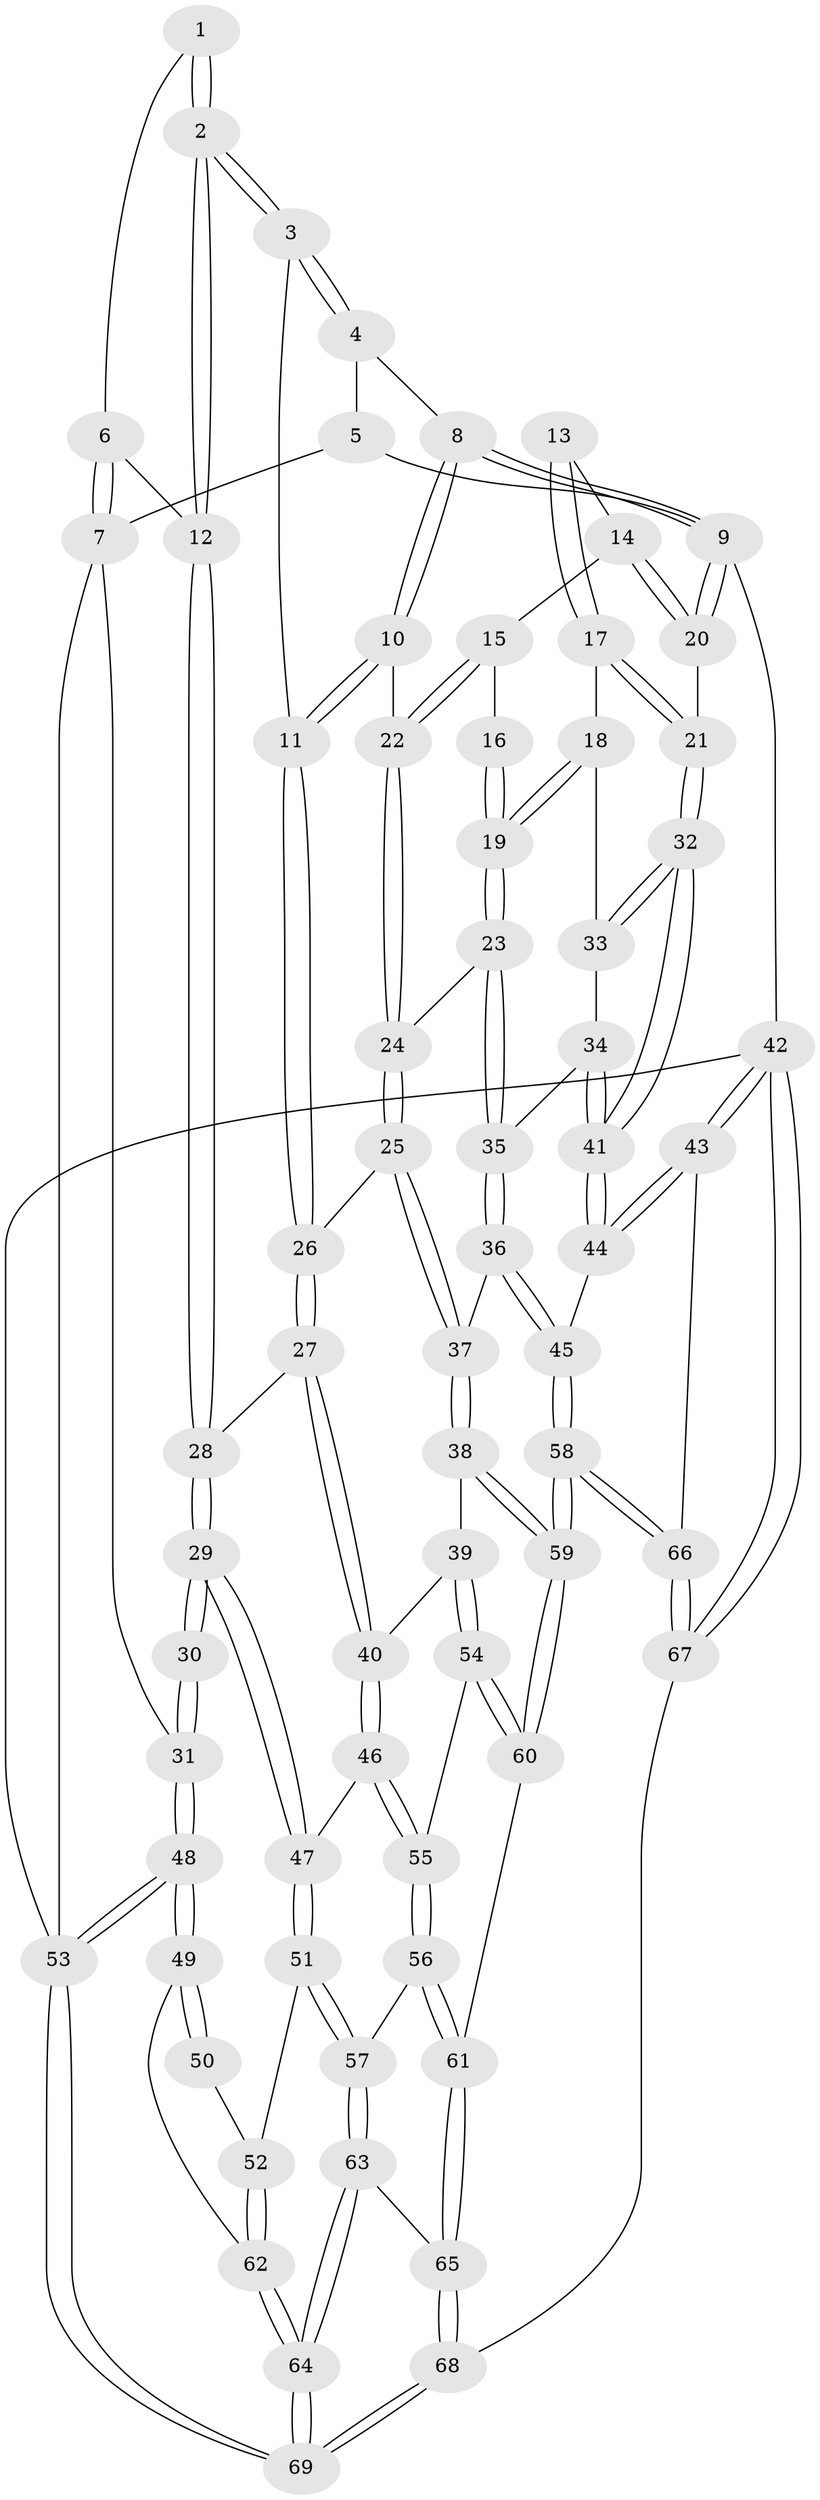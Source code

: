 // coarse degree distribution, {3: 0.15, 4: 0.475, 5: 0.25, 6: 0.1, 2: 0.025}
// Generated by graph-tools (version 1.1) at 2025/42/03/06/25 10:42:27]
// undirected, 69 vertices, 169 edges
graph export_dot {
graph [start="1"]
  node [color=gray90,style=filled];
  1 [pos="+0.13898767864819048+0"];
  2 [pos="+0.33888195176039076+0.21839047242624274"];
  3 [pos="+0.428097984096114+0.17462883727492684"];
  4 [pos="+0.4982967253877347+0"];
  5 [pos="+0.08633632285745456+0"];
  6 [pos="+0.09076215009308329+0.20136688586412044"];
  7 [pos="+0+0.3401608167124446"];
  8 [pos="+0.8274156700301789+0"];
  9 [pos="+1+0"];
  10 [pos="+0.7670378451707847+0.1890532417661202"];
  11 [pos="+0.5611136965678473+0.2490600445244077"];
  12 [pos="+0.33253247591106677+0.22497626440862473"];
  13 [pos="+0.9258619413178059+0.3225653554994607"];
  14 [pos="+1+0.22174509842234688"];
  15 [pos="+0.7910161408288069+0.20568832368403953"];
  16 [pos="+0.900693831968135+0.30796169274839724"];
  17 [pos="+0.9362426205154611+0.33843541923558773"];
  18 [pos="+0.923315284397539+0.41886622376633204"];
  19 [pos="+0.8409040116066915+0.4500180815586229"];
  20 [pos="+1+0.17244977962640193"];
  21 [pos="+1+0.3040801198069033"];
  22 [pos="+0.7748504339454714+0.1996608485607525"];
  23 [pos="+0.8310278855802444+0.4548399208877795"];
  24 [pos="+0.7790579767859391+0.41834633399357307"];
  25 [pos="+0.6535954154871036+0.4600313562975397"];
  26 [pos="+0.5708853823985323+0.36428899633405254"];
  27 [pos="+0.40252019113391846+0.49440263803822715"];
  28 [pos="+0.2875507746948073+0.4805045693746488"];
  29 [pos="+0.2819693264176701+0.485158829669699"];
  30 [pos="+0.2808337539108435+0.485499807908381"];
  31 [pos="+0+0.42444345973534525"];
  32 [pos="+1+0.36059698532759615"];
  33 [pos="+0.9324705068885693+0.42102952032129337"];
  34 [pos="+0.9954889680882546+0.5181970666650081"];
  35 [pos="+0.8534886558928554+0.5575738990924654"];
  36 [pos="+0.843965727111736+0.6142012528186066"];
  37 [pos="+0.6281254882202791+0.5445151738024745"];
  38 [pos="+0.5732570732562868+0.6083849578414298"];
  39 [pos="+0.56295924952659+0.6050546780400823"];
  40 [pos="+0.547331199915869+0.5959473803484875"];
  41 [pos="+1+0.5698445525663445"];
  42 [pos="+1+1"];
  43 [pos="+1+0.9770860570443455"];
  44 [pos="+1+0.7327634233584639"];
  45 [pos="+0.8672436596402404+0.729956195936316"];
  46 [pos="+0.361928540613733+0.6676504328285994"];
  47 [pos="+0.34886861988067974+0.6522308395653973"];
  48 [pos="+0+0.6913095217502205"];
  49 [pos="+0.0562103964603238+0.7692737504109075"];
  50 [pos="+0.27890918897305406+0.48942214614880736"];
  51 [pos="+0.24750108881576235+0.761023798395035"];
  52 [pos="+0.21982211375425023+0.7490108128127384"];
  53 [pos="+0+1"];
  54 [pos="+0.3942815705218792+0.7100692621653172"];
  55 [pos="+0.3874193403411004+0.7080396703762716"];
  56 [pos="+0.3352446101712763+0.7838222949672927"];
  57 [pos="+0.27524458299327104+0.7871687582031933"];
  58 [pos="+0.6856980004228759+0.8984255466983191"];
  59 [pos="+0.6461993576488608+0.8385425518587234"];
  60 [pos="+0.457390088248048+0.7632681975507708"];
  61 [pos="+0.3697026131683566+0.8259481548317301"];
  62 [pos="+0.061381535717753656+0.7728858417793751"];
  63 [pos="+0.2649103928109033+0.8723744377122948"];
  64 [pos="+0.1507430717950994+0.9547740326905039"];
  65 [pos="+0.39676740813266476+0.9204061241665589"];
  66 [pos="+0.6847298530924693+0.9053642655981875"];
  67 [pos="+0.622746447390377+1"];
  68 [pos="+0.5784274912620605+1"];
  69 [pos="+0.1507791341144135+1"];
  1 -- 2;
  1 -- 2;
  1 -- 6;
  2 -- 3;
  2 -- 3;
  2 -- 12;
  2 -- 12;
  3 -- 4;
  3 -- 4;
  3 -- 11;
  4 -- 5;
  4 -- 8;
  5 -- 7;
  5 -- 9;
  6 -- 7;
  6 -- 7;
  6 -- 12;
  7 -- 31;
  7 -- 53;
  8 -- 9;
  8 -- 9;
  8 -- 10;
  8 -- 10;
  9 -- 20;
  9 -- 20;
  9 -- 42;
  10 -- 11;
  10 -- 11;
  10 -- 22;
  11 -- 26;
  11 -- 26;
  12 -- 28;
  12 -- 28;
  13 -- 14;
  13 -- 17;
  13 -- 17;
  14 -- 15;
  14 -- 20;
  14 -- 20;
  15 -- 16;
  15 -- 22;
  15 -- 22;
  16 -- 19;
  16 -- 19;
  17 -- 18;
  17 -- 21;
  17 -- 21;
  18 -- 19;
  18 -- 19;
  18 -- 33;
  19 -- 23;
  19 -- 23;
  20 -- 21;
  21 -- 32;
  21 -- 32;
  22 -- 24;
  22 -- 24;
  23 -- 24;
  23 -- 35;
  23 -- 35;
  24 -- 25;
  24 -- 25;
  25 -- 26;
  25 -- 37;
  25 -- 37;
  26 -- 27;
  26 -- 27;
  27 -- 28;
  27 -- 40;
  27 -- 40;
  28 -- 29;
  28 -- 29;
  29 -- 30;
  29 -- 30;
  29 -- 47;
  29 -- 47;
  30 -- 31;
  30 -- 31;
  31 -- 48;
  31 -- 48;
  32 -- 33;
  32 -- 33;
  32 -- 41;
  32 -- 41;
  33 -- 34;
  34 -- 35;
  34 -- 41;
  34 -- 41;
  35 -- 36;
  35 -- 36;
  36 -- 37;
  36 -- 45;
  36 -- 45;
  37 -- 38;
  37 -- 38;
  38 -- 39;
  38 -- 59;
  38 -- 59;
  39 -- 40;
  39 -- 54;
  39 -- 54;
  40 -- 46;
  40 -- 46;
  41 -- 44;
  41 -- 44;
  42 -- 43;
  42 -- 43;
  42 -- 67;
  42 -- 67;
  42 -- 53;
  43 -- 44;
  43 -- 44;
  43 -- 66;
  44 -- 45;
  45 -- 58;
  45 -- 58;
  46 -- 47;
  46 -- 55;
  46 -- 55;
  47 -- 51;
  47 -- 51;
  48 -- 49;
  48 -- 49;
  48 -- 53;
  48 -- 53;
  49 -- 50;
  49 -- 50;
  49 -- 62;
  50 -- 52;
  51 -- 52;
  51 -- 57;
  51 -- 57;
  52 -- 62;
  52 -- 62;
  53 -- 69;
  53 -- 69;
  54 -- 55;
  54 -- 60;
  54 -- 60;
  55 -- 56;
  55 -- 56;
  56 -- 57;
  56 -- 61;
  56 -- 61;
  57 -- 63;
  57 -- 63;
  58 -- 59;
  58 -- 59;
  58 -- 66;
  58 -- 66;
  59 -- 60;
  59 -- 60;
  60 -- 61;
  61 -- 65;
  61 -- 65;
  62 -- 64;
  62 -- 64;
  63 -- 64;
  63 -- 64;
  63 -- 65;
  64 -- 69;
  64 -- 69;
  65 -- 68;
  65 -- 68;
  66 -- 67;
  66 -- 67;
  67 -- 68;
  68 -- 69;
  68 -- 69;
}
